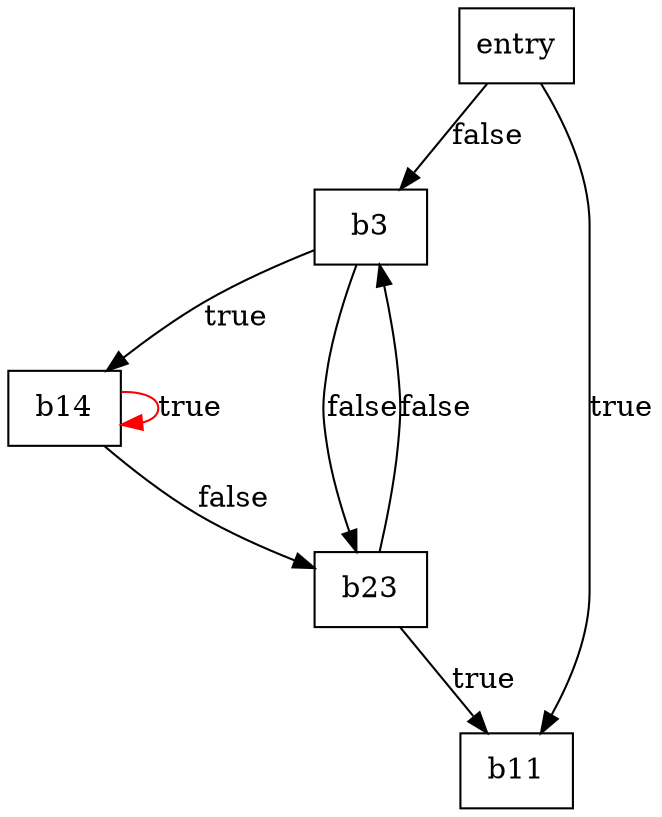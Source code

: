 digraph CFG {
    node[shape=box];

    entry;
    b3;
    b11;
    b14;
    b23;

    entry -> b11 [label = "true"];
    entry -> b3 [label = "false"];

    b3 -> b14 [label = "true"];
    b3 -> b23 [label = "false"];

    b14 -> b14 [label = "true", color="red"];
    b14 -> b23 [label = "false"];

    b23 -> b11 [label = "true"];
    b23 -> b3 [label = "false"];
}
